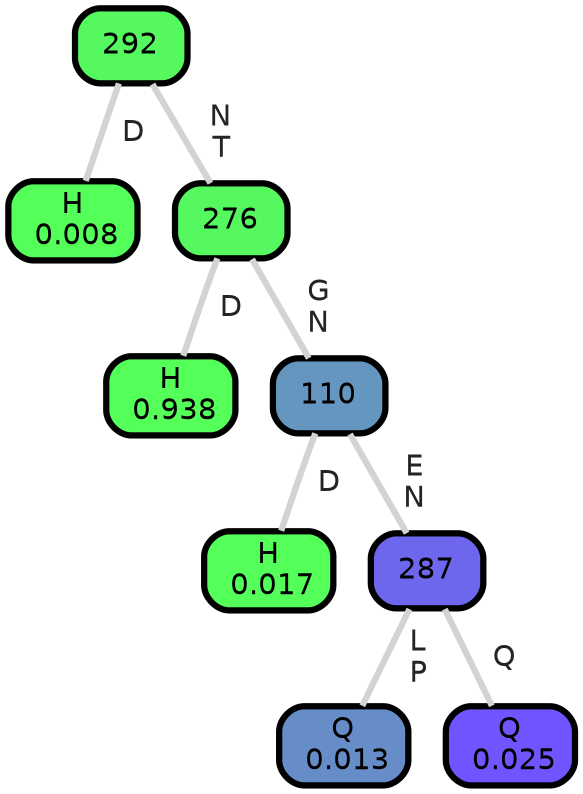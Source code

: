 graph Tree {
node [shape=box, style="filled, rounded",color="black",penwidth="3",fontcolor="black",                 fontname=helvetica] ;
graph [ranksep="0 equally", splines=straight,                 bgcolor=transparent, dpi=200] ;
edge [fontname=helvetica, fontweight=bold,fontcolor=grey14,color=lightgray] ;
0 [label="H
 0.008", fillcolor="#55ff5a"] ;
1 [label="292", fillcolor="#55f95f"] ;
2 [label="H
 0.938", fillcolor="#55ff5a"] ;
3 [label="276", fillcolor="#55f95f"] ;
4 [label="H
 0.017", fillcolor="#55ff5a"] ;
5 [label="110", fillcolor="#6596bf"] ;
6 [label="Q
 0.013", fillcolor="#668dc8"] ;
7 [label="287", fillcolor="#6c67ec"] ;
8 [label="Q
 0.025", fillcolor="#6f55ff"] ;
1 -- 0 [label=" D",penwidth=3] ;
1 -- 3 [label=" N\n T",penwidth=3] ;
3 -- 2 [label=" D",penwidth=3] ;
3 -- 5 [label=" G\n N",penwidth=3] ;
5 -- 4 [label=" D",penwidth=3] ;
5 -- 7 [label=" E\n N",penwidth=3] ;
7 -- 6 [label=" L\n P",penwidth=3] ;
7 -- 8 [label=" Q",penwidth=3] ;
{rank = same;}}
